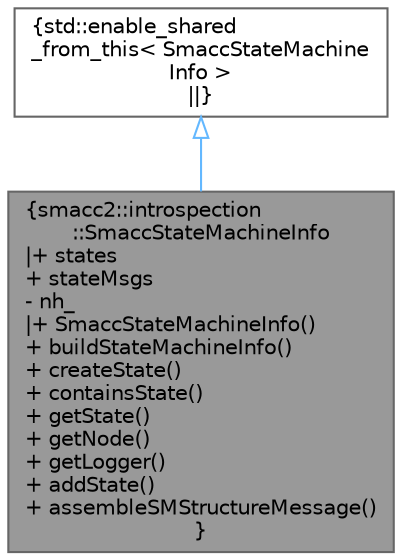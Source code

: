 digraph "smacc2::introspection::SmaccStateMachineInfo"
{
 // LATEX_PDF_SIZE
  bgcolor="transparent";
  edge [fontname=Helvetica,fontsize=10,labelfontname=Helvetica,labelfontsize=10];
  node [fontname=Helvetica,fontsize=10,shape=box,height=0.2,width=0.4];
  Node1 [label="{smacc2::introspection\l::SmaccStateMachineInfo\n|+ states\l+ stateMsgs\l- nh_\l|+ SmaccStateMachineInfo()\l+ buildStateMachineInfo()\l+ createState()\l+ containsState()\l+ getState()\l+ getNode()\l+ getLogger()\l+ addState()\l+ assembleSMStructureMessage()\l}",height=0.2,width=0.4,color="gray40", fillcolor="grey60", style="filled", fontcolor="black",tooltip=" "];
  Node2 -> Node1 [dir="back",color="steelblue1",style="solid",arrowtail="onormal"];
  Node2 [label="{std::enable_shared\l_from_this\< SmaccStateMachine\lInfo \>\n||}",height=0.2,width=0.4,color="gray40", fillcolor="white", style="filled",tooltip=" "];
}
